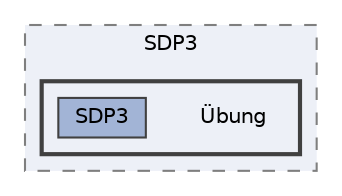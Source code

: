 digraph "C:/Users/vogel/Desktop/SDP3/Übung"
{
 // LATEX_PDF_SIZE
  bgcolor="transparent";
  edge [fontname=Helvetica,fontsize=10,labelfontname=Helvetica,labelfontsize=10];
  node [fontname=Helvetica,fontsize=10,shape=box,height=0.2,width=0.4];
  compound=true
  subgraph clusterdir_b9cc87c962421726742cee2ced4952ed {
    graph [ bgcolor="#edf0f7", pencolor="grey50", label="SDP3", fontname=Helvetica,fontsize=10 style="filled,dashed", URL="dir_b9cc87c962421726742cee2ced4952ed.html",tooltip=""]
  subgraph clusterdir_7b24da6d519f781230c569871c2cfb81 {
    graph [ bgcolor="#edf0f7", pencolor="grey25", label="", fontname=Helvetica,fontsize=10 style="filled,bold", URL="dir_7b24da6d519f781230c569871c2cfb81.html",tooltip=""]
    dir_7b24da6d519f781230c569871c2cfb81 [shape=plaintext, label="Übung"];
  dir_e5b549314c5916f169c8a55dfb0e9ca9 [label="SDP3", fillcolor="#a2b4d6", color="grey25", style="filled", URL="dir_e5b549314c5916f169c8a55dfb0e9ca9.html",tooltip=""];
  }
  }
}
